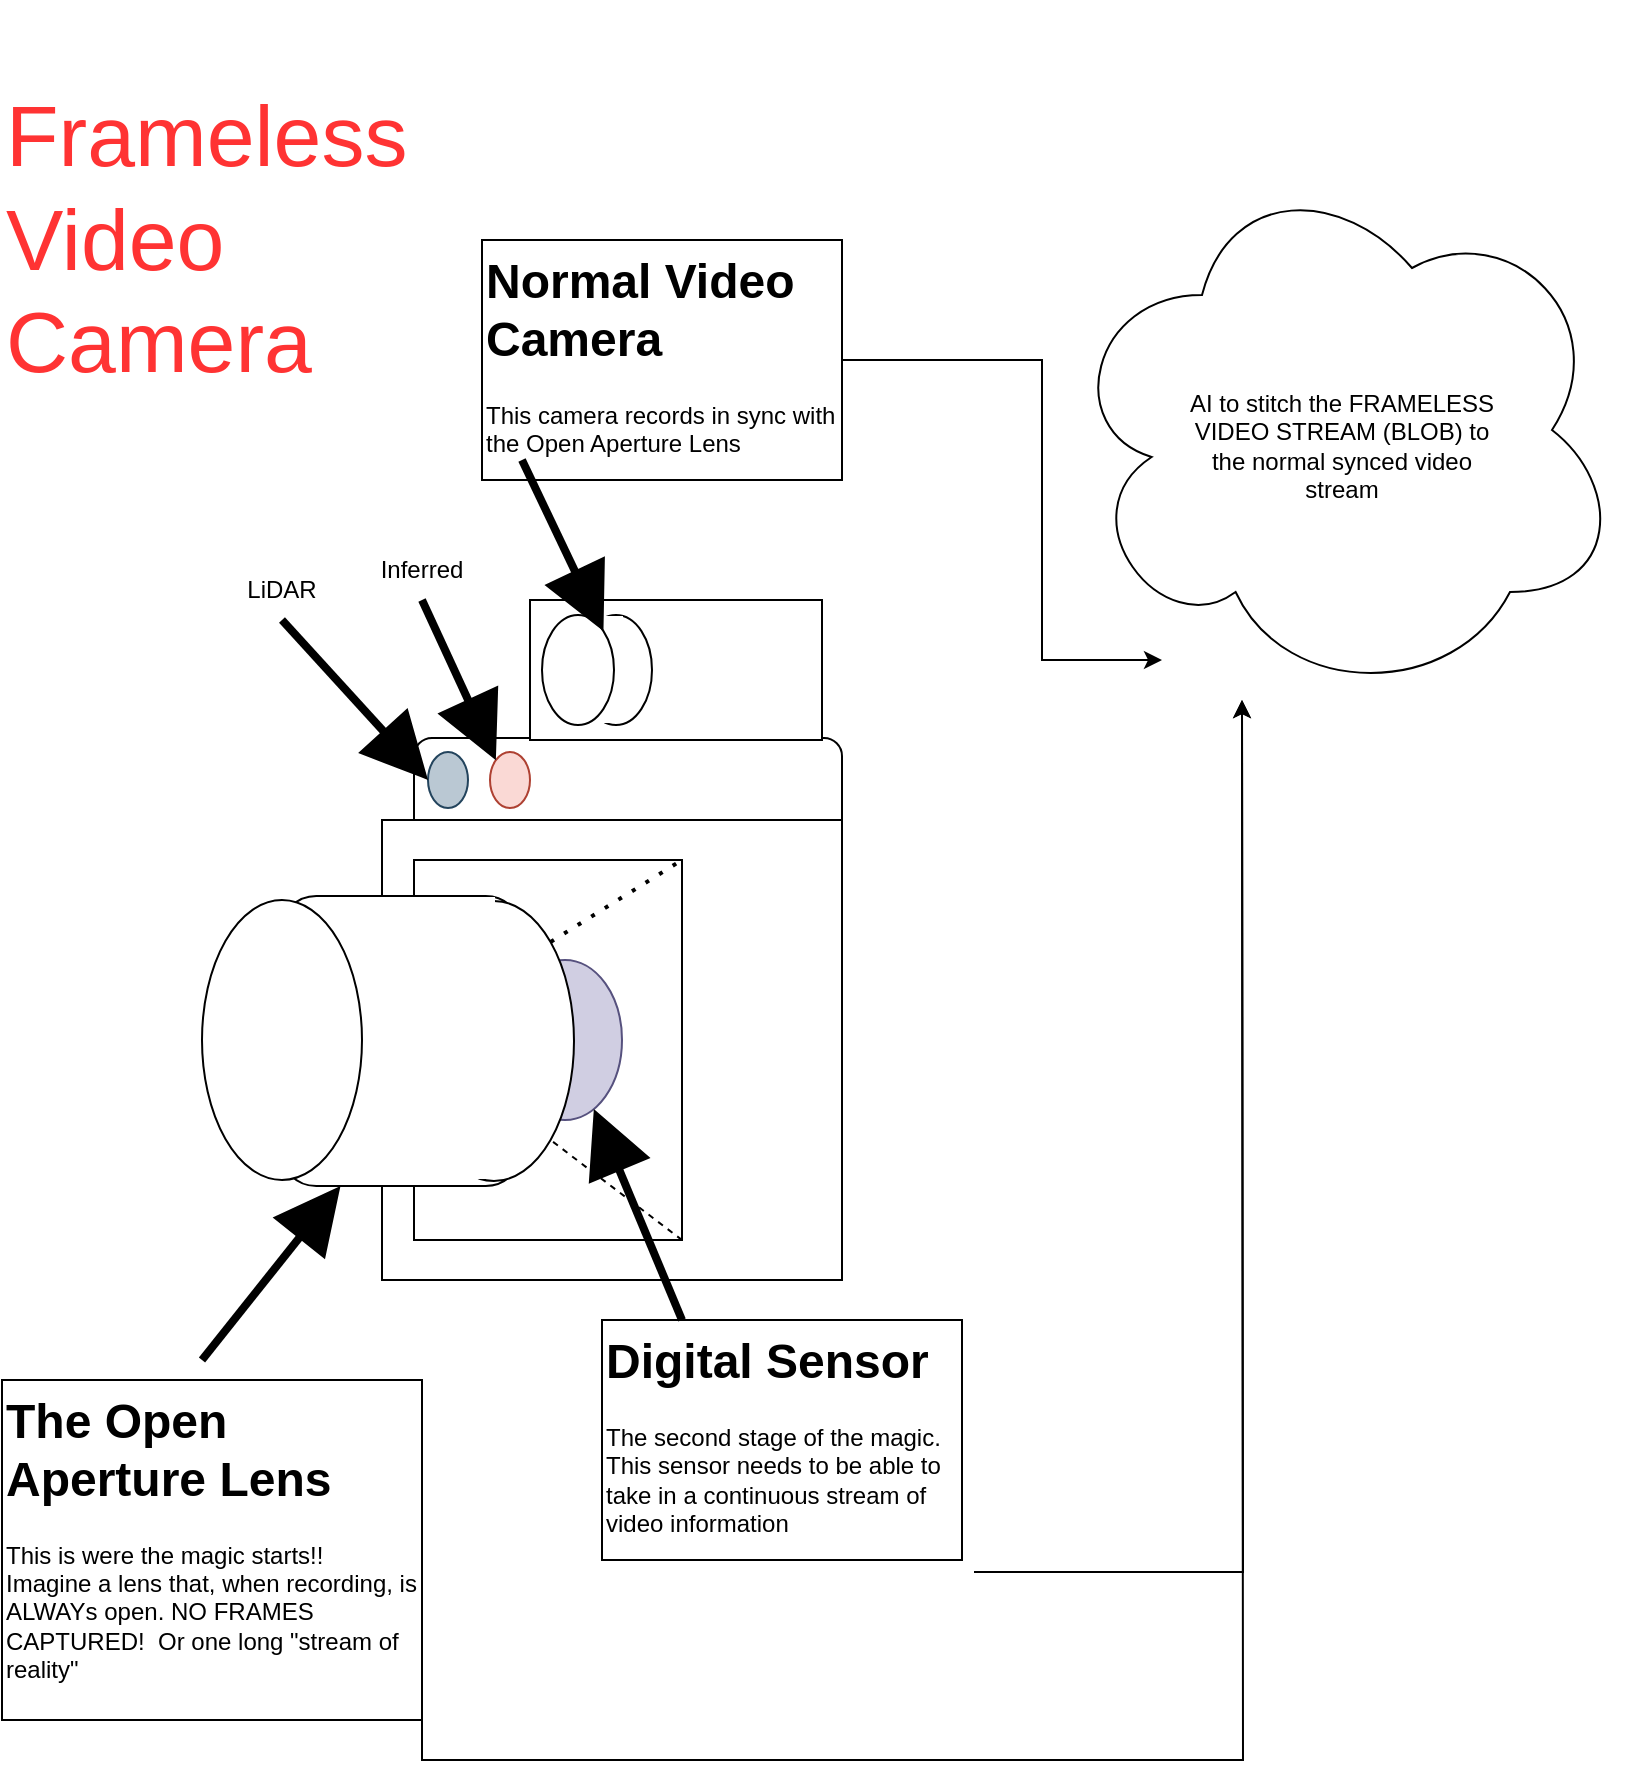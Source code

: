 <mxfile version="24.7.6">
  <diagram name="Page-1" id="J7RzHaULIz37gPT103FD">
    <mxGraphModel dx="1434" dy="1983" grid="1" gridSize="10" guides="1" tooltips="1" connect="1" arrows="1" fold="1" page="1" pageScale="1" pageWidth="850" pageHeight="1100" math="0" shadow="0">
      <root>
        <mxCell id="0" />
        <mxCell id="1" parent="0" />
        <mxCell id="bDDQDhyZkCKzyNcoUSDa-11" value="" style="rounded=1;whiteSpace=wrap;html=1;" vertex="1" parent="1">
          <mxGeometry x="226" y="329" width="214" height="60" as="geometry" />
        </mxCell>
        <mxCell id="bDDQDhyZkCKzyNcoUSDa-5" value="" style="whiteSpace=wrap;html=1;aspect=fixed;" vertex="1" parent="1">
          <mxGeometry x="210" y="370" width="230" height="230" as="geometry" />
        </mxCell>
        <mxCell id="bDDQDhyZkCKzyNcoUSDa-6" value="" style="rounded=0;whiteSpace=wrap;html=1;" vertex="1" parent="1">
          <mxGeometry x="226" y="390" width="134" height="190" as="geometry" />
        </mxCell>
        <mxCell id="bDDQDhyZkCKzyNcoUSDa-7" value="" style="endArrow=none;dashed=1;html=1;dashPattern=1 3;strokeWidth=2;rounded=0;exitX=1;exitY=0;exitDx=0;exitDy=0;entryX=1;entryY=0;entryDx=0;entryDy=0;" edge="1" parent="1" source="bDDQDhyZkCKzyNcoUSDa-4" target="bDDQDhyZkCKzyNcoUSDa-6">
          <mxGeometry width="50" height="50" relative="1" as="geometry">
            <mxPoint x="400" y="480" as="sourcePoint" />
            <mxPoint x="450" y="430" as="targetPoint" />
          </mxGeometry>
        </mxCell>
        <mxCell id="bDDQDhyZkCKzyNcoUSDa-8" value="" style="endArrow=none;dashed=1;html=1;rounded=0;exitX=1;exitY=1;exitDx=0;exitDy=0;entryX=1;entryY=1;entryDx=0;entryDy=0;" edge="1" parent="1" source="bDDQDhyZkCKzyNcoUSDa-6" target="bDDQDhyZkCKzyNcoUSDa-4">
          <mxGeometry width="50" height="50" relative="1" as="geometry">
            <mxPoint x="400" y="480" as="sourcePoint" />
            <mxPoint x="450" y="430" as="targetPoint" />
          </mxGeometry>
        </mxCell>
        <mxCell id="bDDQDhyZkCKzyNcoUSDa-10" value="" style="endArrow=block;html=1;rounded=0;endFill=1;startSize=21;endSize=23;strokeWidth=4;entryX=0.25;entryY=1;entryDx=0;entryDy=0;" edge="1" parent="1" target="bDDQDhyZkCKzyNcoUSDa-2">
          <mxGeometry width="50" height="50" relative="1" as="geometry">
            <mxPoint x="120" y="640" as="sourcePoint" />
            <mxPoint x="200" y="560" as="targetPoint" />
          </mxGeometry>
        </mxCell>
        <mxCell id="bDDQDhyZkCKzyNcoUSDa-41" style="edgeStyle=orthogonalEdgeStyle;rounded=0;orthogonalLoop=1;jettySize=auto;html=1;exitX=1;exitY=1;exitDx=0;exitDy=0;" edge="1" parent="1" source="bDDQDhyZkCKzyNcoUSDa-15">
          <mxGeometry relative="1" as="geometry">
            <mxPoint x="640" y="310" as="targetPoint" />
          </mxGeometry>
        </mxCell>
        <mxCell id="bDDQDhyZkCKzyNcoUSDa-15" value="&lt;h1 style=&quot;margin-top: 0px;&quot;&gt;The Open Aperture Lens&lt;/h1&gt;&lt;p&gt;This is were the magic starts!!&amp;nbsp; Imagine a lens that, when recording, is ALWAYs open. NO FRAMES CAPTURED!&amp;nbsp; Or one long &quot;stream of reality&quot;&lt;/p&gt;" style="text;html=1;whiteSpace=wrap;overflow=hidden;rounded=0;strokeColor=default;" vertex="1" parent="1">
          <mxGeometry x="20" y="650" width="210" height="170" as="geometry" />
        </mxCell>
        <mxCell id="bDDQDhyZkCKzyNcoUSDa-18" value="" style="ellipse;whiteSpace=wrap;html=1;fillColor=#bac8d3;strokeColor=#23445d;" vertex="1" parent="1">
          <mxGeometry x="233" y="336" width="20" height="28" as="geometry" />
        </mxCell>
        <mxCell id="bDDQDhyZkCKzyNcoUSDa-19" value="" style="ellipse;whiteSpace=wrap;html=1;fillColor=#fad9d5;strokeColor=#ae4132;" vertex="1" parent="1">
          <mxGeometry x="264" y="336" width="20" height="28" as="geometry" />
        </mxCell>
        <mxCell id="bDDQDhyZkCKzyNcoUSDa-23" value="" style="endArrow=block;html=1;rounded=0;endFill=1;startSize=21;endSize=23;strokeWidth=4;entryX=0;entryY=0;entryDx=0;entryDy=0;" edge="1" parent="1" target="bDDQDhyZkCKzyNcoUSDa-19">
          <mxGeometry width="50" height="50" relative="1" as="geometry">
            <mxPoint x="230" y="260" as="sourcePoint" />
            <mxPoint x="199" y="563" as="targetPoint" />
          </mxGeometry>
        </mxCell>
        <mxCell id="bDDQDhyZkCKzyNcoUSDa-24" value="" style="endArrow=block;html=1;rounded=0;endFill=1;startSize=21;endSize=23;strokeWidth=4;entryX=0.25;entryY=1;entryDx=0;entryDy=0;" edge="1" parent="1">
          <mxGeometry width="50" height="50" relative="1" as="geometry">
            <mxPoint x="160" y="270" as="sourcePoint" />
            <mxPoint x="233" y="350" as="targetPoint" />
          </mxGeometry>
        </mxCell>
        <mxCell id="bDDQDhyZkCKzyNcoUSDa-25" value="Inferred" style="text;html=1;align=center;verticalAlign=middle;whiteSpace=wrap;rounded=0;" vertex="1" parent="1">
          <mxGeometry x="200" y="230" width="60" height="30" as="geometry" />
        </mxCell>
        <mxCell id="bDDQDhyZkCKzyNcoUSDa-37" value="" style="ellipse;whiteSpace=wrap;html=1;fillColor=#d0cee2;strokeColor=#56517e;" vertex="1" parent="1">
          <mxGeometry x="273" y="440" width="57" height="80" as="geometry" />
        </mxCell>
        <mxCell id="bDDQDhyZkCKzyNcoUSDa-26" value="LiDAR" style="text;html=1;align=center;verticalAlign=middle;whiteSpace=wrap;rounded=0;" vertex="1" parent="1">
          <mxGeometry x="130" y="240" width="60" height="30" as="geometry" />
        </mxCell>
        <mxCell id="bDDQDhyZkCKzyNcoUSDa-27" value="" style="rounded=0;whiteSpace=wrap;html=1;" vertex="1" parent="1">
          <mxGeometry x="284" y="260" width="146" height="70" as="geometry" />
        </mxCell>
        <mxCell id="bDDQDhyZkCKzyNcoUSDa-29" value="" style="ellipse;whiteSpace=wrap;html=1;" vertex="1" parent="1">
          <mxGeometry x="309" y="267.5" width="36" height="55" as="geometry" />
        </mxCell>
        <mxCell id="bDDQDhyZkCKzyNcoUSDa-30" value="" style="rounded=0;whiteSpace=wrap;html=1;strokeColor=#FFFFFF;" vertex="1" parent="1">
          <mxGeometry x="306" y="268.5" width="24" height="52.5" as="geometry" />
        </mxCell>
        <mxCell id="bDDQDhyZkCKzyNcoUSDa-28" value="" style="ellipse;whiteSpace=wrap;html=1;" vertex="1" parent="1">
          <mxGeometry x="290" y="267.5" width="36" height="55" as="geometry" />
        </mxCell>
        <mxCell id="bDDQDhyZkCKzyNcoUSDa-35" value="" style="endArrow=block;html=1;rounded=0;endFill=1;startSize=21;endSize=23;strokeWidth=4;entryX=1;entryY=0;entryDx=0;entryDy=0;" edge="1" parent="1" target="bDDQDhyZkCKzyNcoUSDa-28">
          <mxGeometry width="50" height="50" relative="1" as="geometry">
            <mxPoint x="280" y="190" as="sourcePoint" />
            <mxPoint x="320" y="170" as="targetPoint" />
          </mxGeometry>
        </mxCell>
        <mxCell id="bDDQDhyZkCKzyNcoUSDa-43" style="edgeStyle=orthogonalEdgeStyle;rounded=0;orthogonalLoop=1;jettySize=auto;html=1;exitX=1;exitY=0.5;exitDx=0;exitDy=0;" edge="1" parent="1" source="bDDQDhyZkCKzyNcoUSDa-36">
          <mxGeometry relative="1" as="geometry">
            <mxPoint x="600" y="290" as="targetPoint" />
            <Array as="points">
              <mxPoint x="540" y="140" />
              <mxPoint x="540" y="290" />
            </Array>
          </mxGeometry>
        </mxCell>
        <mxCell id="bDDQDhyZkCKzyNcoUSDa-36" value="&lt;h1 style=&quot;margin-top: 0px;&quot;&gt;Normal Video Camera&lt;/h1&gt;&lt;p&gt;This camera records in sync with the Open Aperture Lens&lt;/p&gt;" style="text;html=1;whiteSpace=wrap;overflow=hidden;rounded=0;strokeColor=default;" vertex="1" parent="1">
          <mxGeometry x="260" y="80" width="180" height="120" as="geometry" />
        </mxCell>
        <mxCell id="bDDQDhyZkCKzyNcoUSDa-38" value="" style="endArrow=block;html=1;rounded=0;endFill=1;startSize=21;endSize=23;strokeWidth=4;" edge="1" parent="1" target="bDDQDhyZkCKzyNcoUSDa-37">
          <mxGeometry width="50" height="50" relative="1" as="geometry">
            <mxPoint x="360" y="620" as="sourcePoint" />
            <mxPoint x="380" y="650" as="targetPoint" />
          </mxGeometry>
        </mxCell>
        <mxCell id="bDDQDhyZkCKzyNcoUSDa-42" style="edgeStyle=orthogonalEdgeStyle;rounded=0;orthogonalLoop=1;jettySize=auto;html=1;exitX=1;exitY=1;exitDx=0;exitDy=0;" edge="1" parent="1" source="bDDQDhyZkCKzyNcoUSDa-39">
          <mxGeometry relative="1" as="geometry">
            <mxPoint x="640" y="310" as="targetPoint" />
          </mxGeometry>
        </mxCell>
        <mxCell id="bDDQDhyZkCKzyNcoUSDa-39" value="&lt;h1 style=&quot;margin-top: 0px;&quot;&gt;Digital Sensor&lt;/h1&gt;&lt;p&gt;The second stage of the magic.&amp;nbsp; This sensor needs to be able to take in a continuous stream of video information&amp;nbsp;&lt;/p&gt;" style="text;html=1;whiteSpace=wrap;overflow=hidden;rounded=0;strokeColor=#000000;perimeterSpacing=6;" vertex="1" parent="1">
          <mxGeometry x="320" y="620" width="180" height="120" as="geometry" />
        </mxCell>
        <mxCell id="bDDQDhyZkCKzyNcoUSDa-44" value="" style="ellipse;shape=cloud;whiteSpace=wrap;html=1;" vertex="1" parent="1">
          <mxGeometry x="550" y="40" width="280" height="270" as="geometry" />
        </mxCell>
        <mxCell id="bDDQDhyZkCKzyNcoUSDa-46" value="AI to stitch the FRAMELESS VIDEO STREAM (BLOB) to the normal synced video stream" style="text;html=1;align=center;verticalAlign=middle;whiteSpace=wrap;rounded=0;" vertex="1" parent="1">
          <mxGeometry x="610" y="125" width="160" height="115" as="geometry" />
        </mxCell>
        <mxCell id="bDDQDhyZkCKzyNcoUSDa-47" value="&lt;font style=&quot;font-size: 43px;&quot;&gt;Frameless Video Camera&lt;/font&gt;" style="text;html=1;align=left;verticalAlign=middle;whiteSpace=wrap;rounded=0;fontColor=#FF3333;" vertex="1" parent="1">
          <mxGeometry x="20" y="-40" width="230" height="240" as="geometry" />
        </mxCell>
        <mxCell id="bDDQDhyZkCKzyNcoUSDa-12" value="" style="group;strokeWidth=0;glass=0;dashed=1;dashPattern=1 4;" vertex="1" connectable="0" parent="1">
          <mxGeometry x="120" y="408" width="186" height="160" as="geometry" />
        </mxCell>
        <mxCell id="bDDQDhyZkCKzyNcoUSDa-2" value="" style="rounded=1;whiteSpace=wrap;html=1;" vertex="1" parent="bDDQDhyZkCKzyNcoUSDa-12">
          <mxGeometry x="39" width="121" height="145" as="geometry" />
        </mxCell>
        <mxCell id="bDDQDhyZkCKzyNcoUSDa-1" value="" style="ellipse;whiteSpace=wrap;html=1;" vertex="1" parent="bDDQDhyZkCKzyNcoUSDa-12">
          <mxGeometry y="2" width="80" height="140" as="geometry" />
        </mxCell>
        <mxCell id="bDDQDhyZkCKzyNcoUSDa-4" value="" style="ellipse;whiteSpace=wrap;html=1;" vertex="1" parent="bDDQDhyZkCKzyNcoUSDa-12">
          <mxGeometry x="106" y="2.5" width="80" height="140" as="geometry" />
        </mxCell>
        <mxCell id="bDDQDhyZkCKzyNcoUSDa-14" value="" style="rounded=0;whiteSpace=wrap;html=1;strokeColor=#FFFFFF;" vertex="1" parent="bDDQDhyZkCKzyNcoUSDa-12">
          <mxGeometry x="96" y="1" width="50" height="140" as="geometry" />
        </mxCell>
      </root>
    </mxGraphModel>
  </diagram>
</mxfile>
